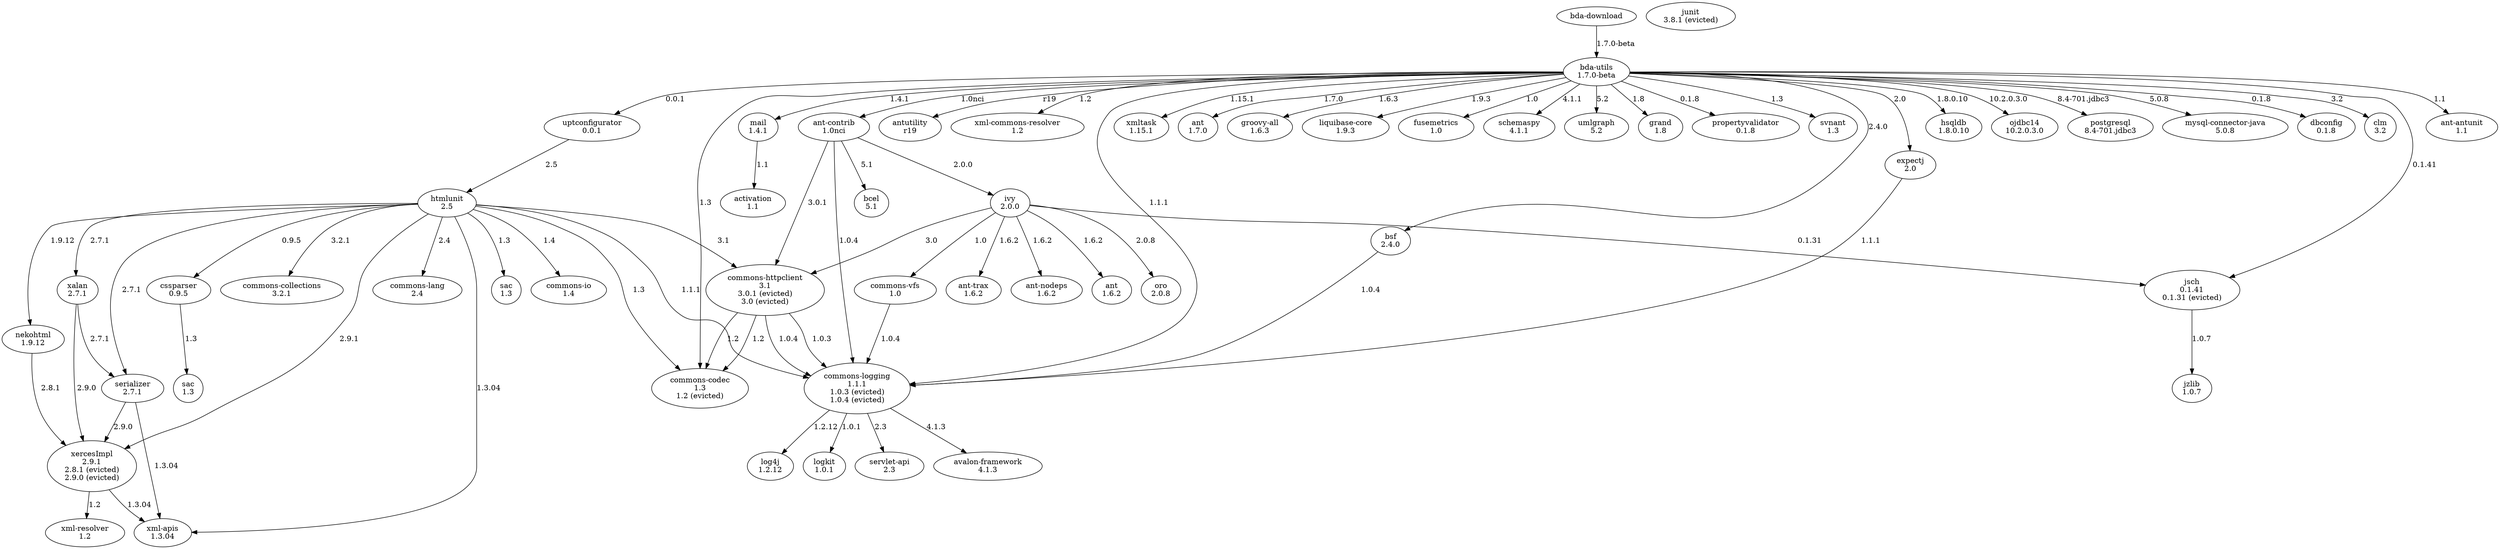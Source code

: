 
/* * directed graph dot input file. * * generated by ivy report */
            digraph G {
   	 "ncicb-bda-download" [label="bda-download"];
     
   	    "ncicb-bda-utils" [label="bda-utils\n1.7.0-beta"];

   	    "net.sourceforge.expectj-expectj" [label="expectj\n2.0"];

   	    "ncicb-uptconfigurator" [label="uptconfigurator\n0.0.1"];

   	    "htmlunit-htmlunit" [label="htmlunit\n2.5"];

   	    "xerces-xercesImpl" [label="xercesImpl\n2.9.1\n2.8.1 (evicted)\n2.9.0 (evicted)"];

   	    "xml-resolver-xml-resolver" [label="xml-resolver\n1.2"];

   	    "milyn-sac" [label="sac\n1.3"];

   	    "commons-logging-commons-logging" [label="commons-logging\n1.1.1\n1.0.3 (evicted)\n1.0.4 (evicted)"];

   	    "javax.servlet-servlet-api" [label="servlet-api\n2.3"];

   	    "avalon-framework-avalon-framework" [label="avalon-framework\n4.1.3"];

   	    "log4j-log4j" [label="log4j\n1.2.12"];

   	    "commons-io-commons-io" [label="commons-io\n1.4"];

   	    "net.sourceforge.cssparser-cssparser" [label="cssparser\n0.9.5"];

   	    "org.w3c.css-sac" [label="sac\n1.3"];

   	    "net.sourceforge.nekohtml-nekohtml" [label="nekohtml\n1.9.12"];

   	    "commons-codec-commons-codec" [label="commons-codec\n1.3\n1.2 (evicted)"];

   	    "commons-httpclient-commons-httpclient" [label="commons-httpclient\n3.1\n3.0.1 (evicted)\n3.0 (evicted)"];

   	    "commons-collections-commons-collections" [label="commons-collections\n3.2.1"];

   	    "xalan-xalan" [label="xalan\n2.7.1"];

   	    "xalan-serializer" [label="serializer\n2.7.1"];

   	    "xml-apis-xml-apis" [label="xml-apis\n1.3.04"];

   	    "java.net-antutility" [label="antutility\nr19"];

   	    "apache-xml-commons-resolver" [label="xml-commons-resolver\n1.2"];

   	    "bsf-bsf" [label="bsf\n2.4.0"];

   	    "oopsconsultancy-xmltask" [label="xmltask\n1.15.1"];

   	    "apache-ant" [label="ant\n1.7.0"];

   	    "org.codehaus.groovy-groovy-all" [label="groovy-all\n1.6.3"];

   	    "org.liquibase-liquibase-core" [label="liquibase-core\n1.9.3"];

   	    "fusemetrics-fusemetrics" [label="fusemetrics\n1.0"];

   	    "schemaspy-schemaspy" [label="schemaspy\n4.1.1"];

   	    "umlgraph-umlgraph" [label="umlgraph\n5.2"];

   	    "ggtools-grand" [label="grand\n1.8"];

   	    "ncicb-propertyvalidator" [label="propertyvalidator\n0.1.8"];

   	    "org.tigris-svnant" [label="svnant\n1.3"];

   	    "com.jcraft-jsch" [label="jsch\n0.1.41\n0.1.31 (evicted)"];

   	    "com.jcraft-jzlib" [label="jzlib\n1.0.7"];

   	    "javax.mail-mail" [label="mail\n1.4.1"];

   	    "javax.activation-activation" [label="activation\n1.1"];

   	    "org.hsqldb-hsqldb" [label="hsqldb\n1.8.0.10"];

   	    "com.oracle-ojdbc14" [label="ojdbc14\n10.2.0.3.0"];

   	    "postgresql-postgresql" [label="postgresql\n8.4-701.jdbc3"];

   	    "mysql-mysql-connector-java" [label="mysql-connector-java\n5.0.8"];

   	    "dbconfig-dbconfig" [label="dbconfig\n0.1.8"];

   	    "ncicb-clm" [label="clm\n3.2"];

   	    "apache-ant-contrib" [label="ant-contrib\n1.0nci"];

   	    "org.apache.ivy-ivy" [label="ivy\n2.0.0"];

   	    "commons-lang-commons-lang" [label="commons-lang\n2.4"];

   	    "commons-vfs-commons-vfs" [label="commons-vfs\n1.0"];

   	    "oro-oro" [label="oro\n2.0.8"];

   	    "ant-ant-trax" [label="ant-trax\n1.6.2"];

   	    "ant-ant-nodeps" [label="ant-nodeps\n1.6.2"];

   	    "ant-ant" [label="ant\n1.6.2"];

   	    "logkit-logkit" [label="logkit\n1.0.1"];

   	    "junit-junit" [label="junit\n3.8.1 (evicted)"];

   	    "bcel-bcel" [label="bcel\n5.1"];

   	    "org.apache.ant-ant-antunit" [label="ant-antunit\n1.1"];
"ncicb-bda-download" -> "ncicb-bda-utils" [label="1.7.0-beta"];
"ncicb-bda-utils" -> "net.sourceforge.expectj-expectj" [label="2.0"];
"ncicb-bda-utils" -> "ncicb-uptconfigurator" [label="0.0.1"];
"ncicb-uptconfigurator" -> "htmlunit-htmlunit" [label="2.5"];
"net.sourceforge.nekohtml-nekohtml" -> "xerces-xercesImpl" [label="2.8.1"];
"xalan-xalan" -> "xerces-xercesImpl" [label="2.9.0"];
"xalan-serializer" -> "xerces-xercesImpl" [label="2.9.0"];
"htmlunit-htmlunit" -> "xerces-xercesImpl" [label="2.9.1"];
"xerces-xercesImpl" -> "xml-resolver-xml-resolver" [label="1.2"];
"htmlunit-htmlunit" -> "milyn-sac" [label="1.3"];
"apache-ant-contrib" -> "commons-logging-commons-logging" [label="1.0.4"];
"bsf-bsf" -> "commons-logging-commons-logging" [label="1.0.4"];
"commons-httpclient-commons-httpclient" -> "commons-logging-commons-logging" [label="1.0.4"];
"htmlunit-htmlunit" -> "commons-logging-commons-logging" [label="1.1.1"];
"ncicb-bda-utils" -> "commons-logging-commons-logging" [label="1.1.1"];
"commons-httpclient-commons-httpclient" -> "commons-logging-commons-logging" [label="1.0.3"];
"net.sourceforge.expectj-expectj" -> "commons-logging-commons-logging" [label="1.1.1"];
"commons-vfs-commons-vfs" -> "commons-logging-commons-logging" [label="1.0.4"];
"commons-logging-commons-logging" -> "javax.servlet-servlet-api" [label="2.3"];
"commons-logging-commons-logging" -> "avalon-framework-avalon-framework" [label="4.1.3"];
"commons-logging-commons-logging" -> "log4j-log4j" [label="1.2.12"];
"htmlunit-htmlunit" -> "commons-io-commons-io" [label="1.4"];
"htmlunit-htmlunit" -> "net.sourceforge.cssparser-cssparser" [label="0.9.5"];
"net.sourceforge.cssparser-cssparser" -> "org.w3c.css-sac" [label="1.3"];
"htmlunit-htmlunit" -> "net.sourceforge.nekohtml-nekohtml" [label="1.9.12"];
"commons-httpclient-commons-httpclient" -> "commons-codec-commons-codec" [label="1.2"];
"htmlunit-htmlunit" -> "commons-codec-commons-codec" [label="1.3"];
"ncicb-bda-utils" -> "commons-codec-commons-codec" [label="1.3"];
"commons-httpclient-commons-httpclient" -> "commons-codec-commons-codec" [label="1.2"];
"apache-ant-contrib" -> "commons-httpclient-commons-httpclient" [label="3.0.1"];
"htmlunit-htmlunit" -> "commons-httpclient-commons-httpclient" [label="3.1"];
"org.apache.ivy-ivy" -> "commons-httpclient-commons-httpclient" [label="3.0"];
"htmlunit-htmlunit" -> "commons-collections-commons-collections" [label="3.2.1"];
"htmlunit-htmlunit" -> "xalan-xalan" [label="2.7.1"];
"xalan-xalan" -> "xalan-serializer" [label="2.7.1"];
"htmlunit-htmlunit" -> "xalan-serializer" [label="2.7.1"];
"xalan-serializer" -> "xml-apis-xml-apis" [label="1.3.04"];
"htmlunit-htmlunit" -> "xml-apis-xml-apis" [label="1.3.04"];
"xerces-xercesImpl" -> "xml-apis-xml-apis" [label="1.3.04"];
"ncicb-bda-utils" -> "java.net-antutility" [label="r19"];
"ncicb-bda-utils" -> "apache-xml-commons-resolver" [label="1.2"];
"ncicb-bda-utils" -> "bsf-bsf" [label="2.4.0"];
"ncicb-bda-utils" -> "oopsconsultancy-xmltask" [label="1.15.1"];
"ncicb-bda-utils" -> "apache-ant" [label="1.7.0"];
"ncicb-bda-utils" -> "org.codehaus.groovy-groovy-all" [label="1.6.3"];
"ncicb-bda-utils" -> "org.liquibase-liquibase-core" [label="1.9.3"];
"ncicb-bda-utils" -> "fusemetrics-fusemetrics" [label="1.0"];
"ncicb-bda-utils" -> "schemaspy-schemaspy" [label="4.1.1"];
"ncicb-bda-utils" -> "umlgraph-umlgraph" [label="5.2"];
"ncicb-bda-utils" -> "ggtools-grand" [label="1.8"];
"ncicb-bda-utils" -> "ncicb-propertyvalidator" [label="0.1.8"];
"ncicb-bda-utils" -> "org.tigris-svnant" [label="1.3"];
"ncicb-bda-utils" -> "com.jcraft-jsch" [label="0.1.41"];
"org.apache.ivy-ivy" -> "com.jcraft-jsch" [label="0.1.31"];
"com.jcraft-jsch" -> "com.jcraft-jzlib" [label="1.0.7"];
"ncicb-bda-utils" -> "javax.mail-mail" [label="1.4.1"];
"javax.mail-mail" -> "javax.activation-activation" [label="1.1"];
"ncicb-bda-utils" -> "org.hsqldb-hsqldb" [label="1.8.0.10"];
"ncicb-bda-utils" -> "com.oracle-ojdbc14" [label="10.2.0.3.0"];
"ncicb-bda-utils" -> "postgresql-postgresql" [label="8.4-701.jdbc3"];
"ncicb-bda-utils" -> "mysql-mysql-connector-java" [label="5.0.8"];
"ncicb-bda-utils" -> "dbconfig-dbconfig" [label="0.1.8"];
"ncicb-bda-utils" -> "ncicb-clm" [label="3.2"];
"ncicb-bda-utils" -> "apache-ant-contrib" [label="1.0nci"];
"apache-ant-contrib" -> "org.apache.ivy-ivy" [label="2.0.0"];
"htmlunit-htmlunit" -> "commons-lang-commons-lang" [label="2.4"];
"org.apache.ivy-ivy" -> "commons-vfs-commons-vfs" [label="1.0"];
"org.apache.ivy-ivy" -> "oro-oro" [label="2.0.8"];
"org.apache.ivy-ivy" -> "ant-ant-trax" [label="1.6.2"];
"org.apache.ivy-ivy" -> "ant-ant-nodeps" [label="1.6.2"];
"org.apache.ivy-ivy" -> "ant-ant" [label="1.6.2"];
"commons-logging-commons-logging" -> "logkit-logkit" [label="1.0.1"];
"apache-ant-contrib" -> "bcel-bcel" [label="5.1"];
"ncicb-bda-utils" -> "org.apache.ant-ant-antunit" [label="1.1"];
}